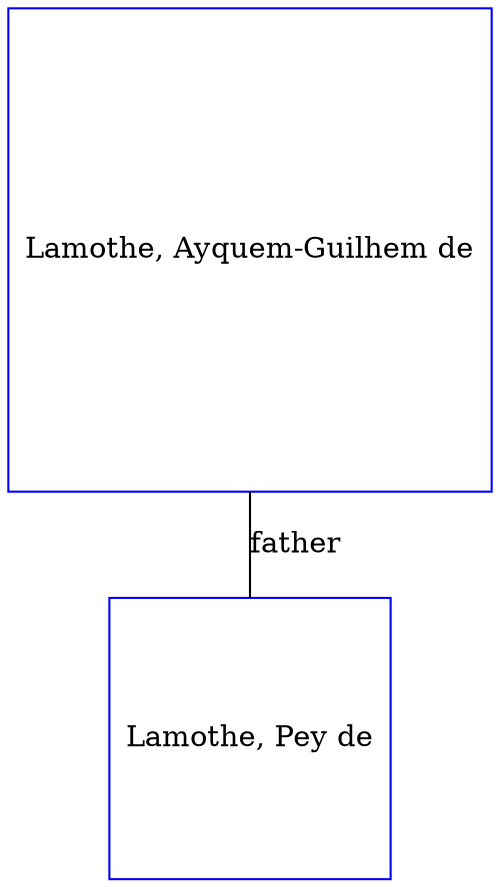 digraph D {
    edge [dir=none];    node [shape=box];    "011445"   [label="Lamothe, Ayquem-Guilhem de", shape=box, regular=1, color="blue"] ;
"011446"   [label="Lamothe, Pey de", shape=box, regular=1, color="blue"] ;
011445->011446 [label="father",arrowsize=0.0]; 
}